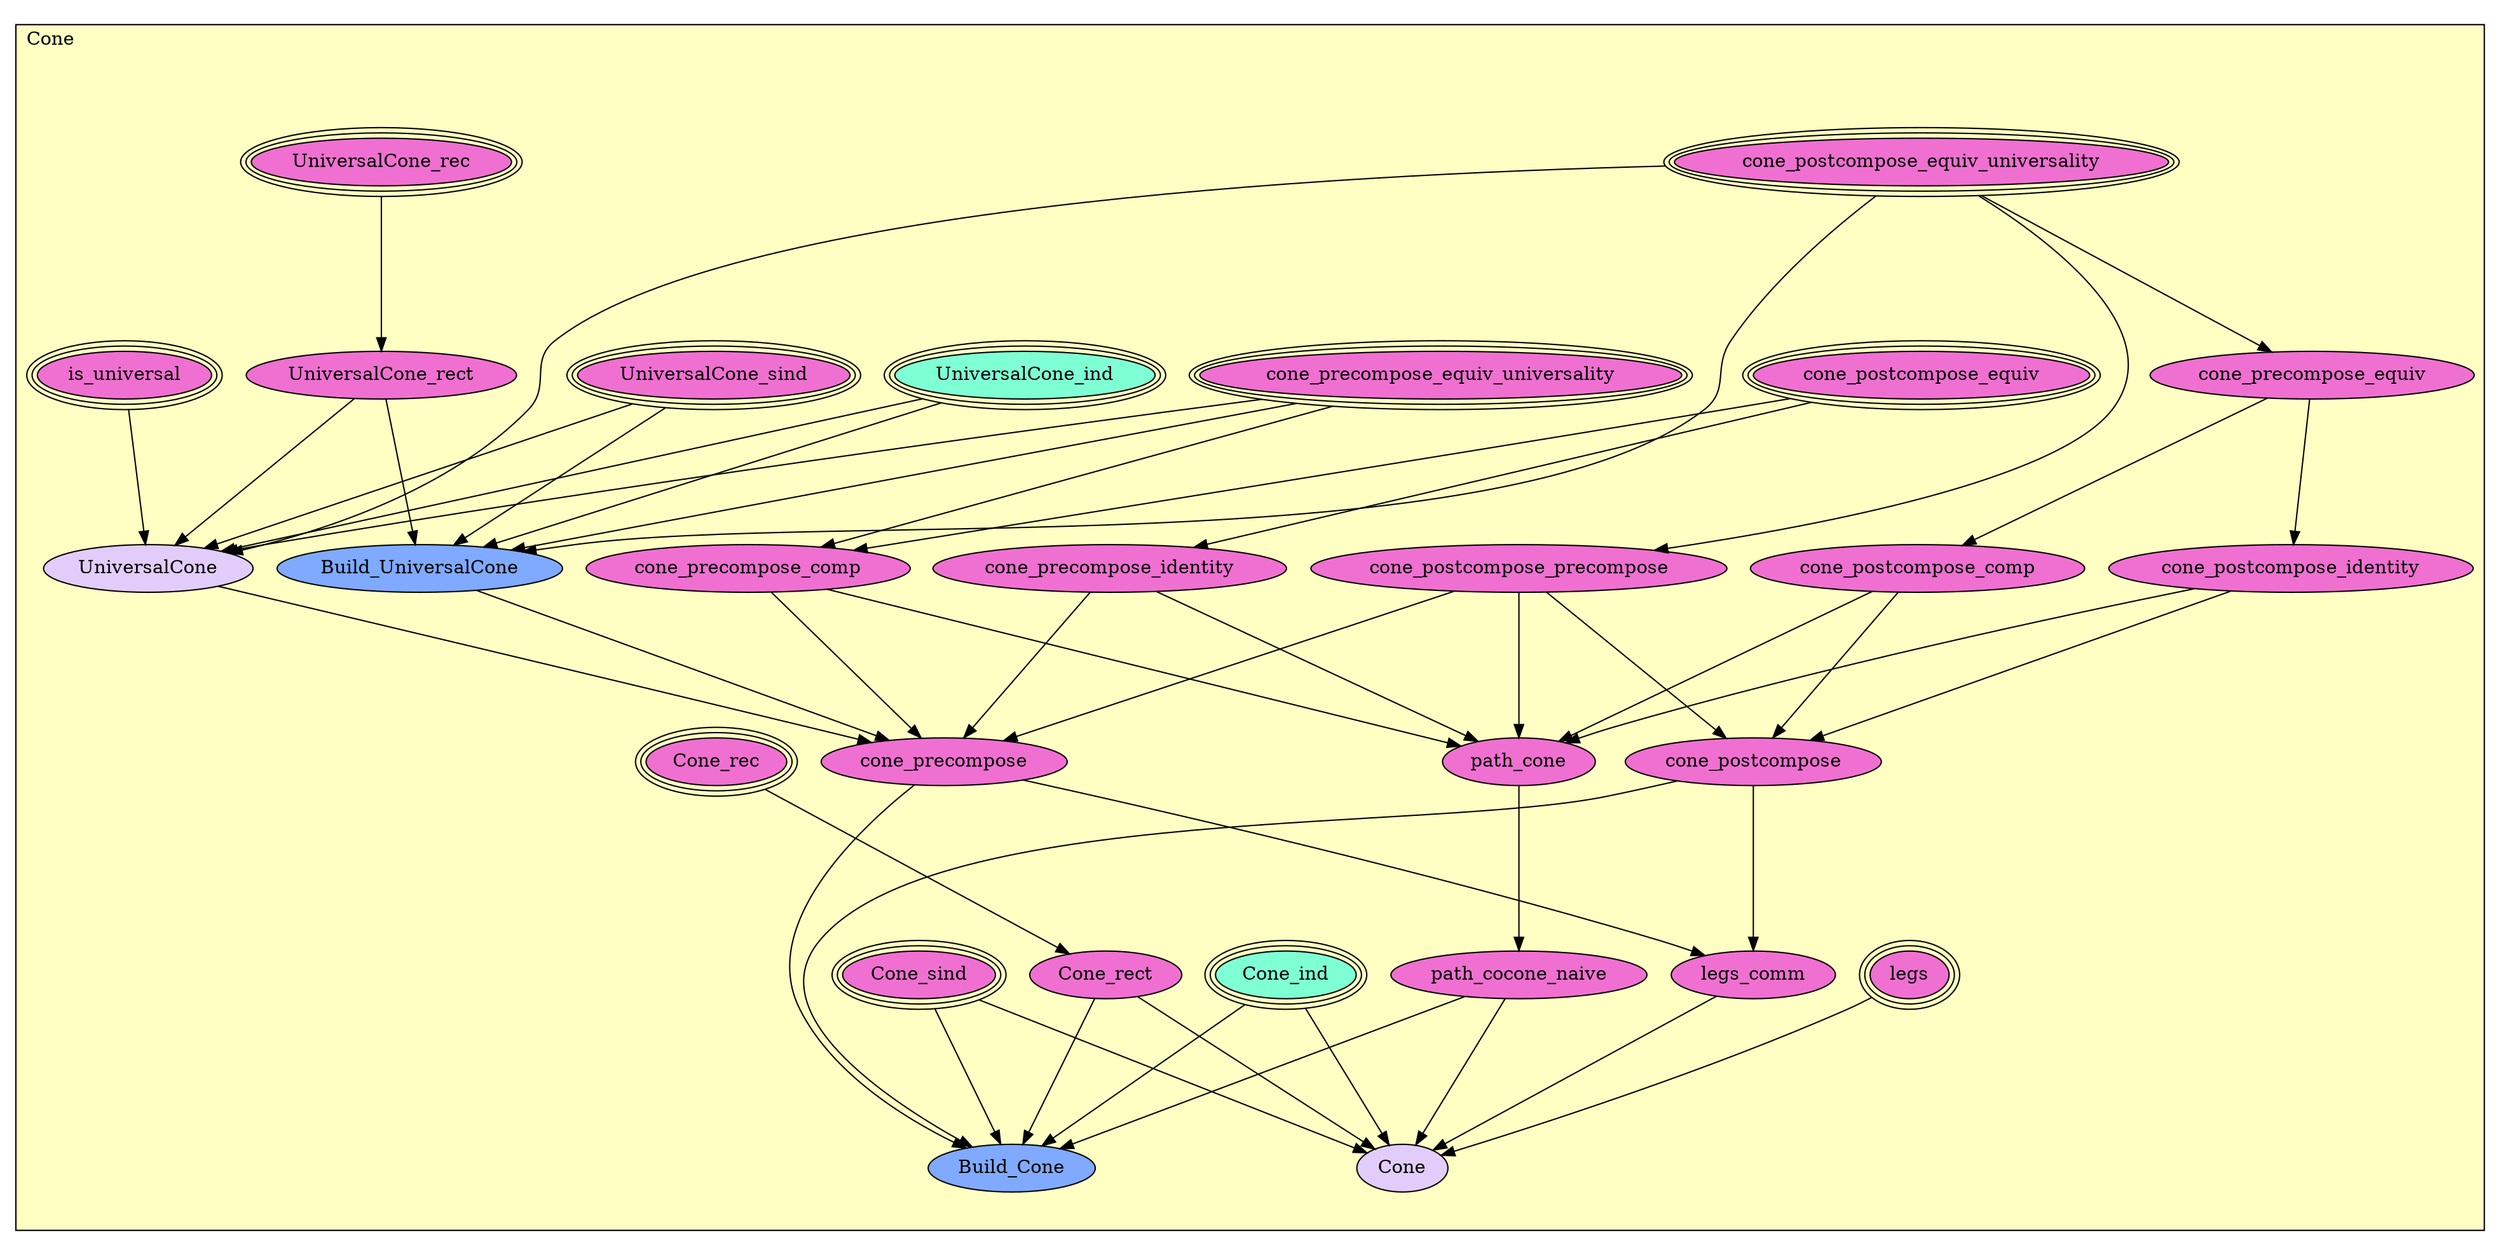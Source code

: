 digraph HoTT_Diagrams_Cone {
  graph [ratio=0.5]
  node [style=filled]
Cone_cone_precompose_equiv_universality [label="cone_precompose_equiv_universality", URL=<Cone.html#cone_precompose_equiv_universality>, peripheries=3, fillcolor="#F070D1"] ;
Cone_cone_postcompose_equiv_universality [label="cone_postcompose_equiv_universality", URL=<Cone.html#cone_postcompose_equiv_universality>, peripheries=3, fillcolor="#F070D1"] ;
Cone_cone_postcompose_equiv [label="cone_postcompose_equiv", URL=<Cone.html#cone_postcompose_equiv>, peripheries=3, fillcolor="#F070D1"] ;
Cone_cone_precompose_equiv [label="cone_precompose_equiv", URL=<Cone.html#cone_precompose_equiv>, fillcolor="#F070D1"] ;
Cone_cone_postcompose_precompose [label="cone_postcompose_precompose", URL=<Cone.html#cone_postcompose_precompose>, fillcolor="#F070D1"] ;
Cone_cone_postcompose_comp [label="cone_postcompose_comp", URL=<Cone.html#cone_postcompose_comp>, fillcolor="#F070D1"] ;
Cone_cone_postcompose_identity [label="cone_postcompose_identity", URL=<Cone.html#cone_postcompose_identity>, fillcolor="#F070D1"] ;
Cone_cone_postcompose [label="cone_postcompose", URL=<Cone.html#cone_postcompose>, fillcolor="#F070D1"] ;
Cone_cone_precompose_comp [label="cone_precompose_comp", URL=<Cone.html#cone_precompose_comp>, fillcolor="#F070D1"] ;
Cone_cone_precompose_identity [label="cone_precompose_identity", URL=<Cone.html#cone_precompose_identity>, fillcolor="#F070D1"] ;
Cone_is_universal [label="is_universal", URL=<Cone.html#is_universal>, peripheries=3, fillcolor="#F070D1"] ;
Cone_UniversalCone_sind [label="UniversalCone_sind", URL=<Cone.html#UniversalCone_sind>, peripheries=3, fillcolor="#F070D1"] ;
Cone_UniversalCone_rec [label="UniversalCone_rec", URL=<Cone.html#UniversalCone_rec>, peripheries=3, fillcolor="#F070D1"] ;
Cone_UniversalCone_ind [label="UniversalCone_ind", URL=<Cone.html#UniversalCone_ind>, peripheries=3, fillcolor="#7FFFD4"] ;
Cone_UniversalCone_rect [label="UniversalCone_rect", URL=<Cone.html#UniversalCone_rect>, fillcolor="#F070D1"] ;
Cone_Build_UniversalCone [label="Build_UniversalCone", URL=<Cone.html#Build_UniversalCone>, fillcolor="#7FAAFF"] ;
Cone_UniversalCone [label="UniversalCone", URL=<Cone.html#UniversalCone>, fillcolor="#E2CDFA"] ;
Cone_cone_precompose [label="cone_precompose", URL=<Cone.html#cone_precompose>, fillcolor="#F070D1"] ;
Cone_path_cone [label="path_cone", URL=<Cone.html#path_cone>, fillcolor="#F070D1"] ;
Cone_path_cocone_naive [label="path_cocone_naive", URL=<Cone.html#path_cocone_naive>, fillcolor="#F070D1"] ;
Cone_legs_comm [label="legs_comm", URL=<Cone.html#legs_comm>, fillcolor="#F070D1"] ;
Cone_legs [label="legs", URL=<Cone.html#legs>, peripheries=3, fillcolor="#F070D1"] ;
Cone_Cone_sind [label="Cone_sind", URL=<Cone.html#Cone_sind>, peripheries=3, fillcolor="#F070D1"] ;
Cone_Cone_rec [label="Cone_rec", URL=<Cone.html#Cone_rec>, peripheries=3, fillcolor="#F070D1"] ;
Cone_Cone_ind [label="Cone_ind", URL=<Cone.html#Cone_ind>, peripheries=3, fillcolor="#7FFFD4"] ;
Cone_Cone_rect [label="Cone_rect", URL=<Cone.html#Cone_rect>, fillcolor="#F070D1"] ;
Cone_Build_Cone [label="Build_Cone", URL=<Cone.html#Build_Cone>, fillcolor="#7FAAFF"] ;
Cone_Cone [label="Cone", URL=<Cone.html#Cone>, fillcolor="#E2CDFA"] ;
  Cone_cone_precompose_equiv_universality -> Cone_cone_precompose_comp [] ;
  Cone_cone_precompose_equiv_universality -> Cone_Build_UniversalCone [] ;
  Cone_cone_precompose_equiv_universality -> Cone_UniversalCone [] ;
  Cone_cone_postcompose_equiv_universality -> Cone_cone_precompose_equiv [] ;
  Cone_cone_postcompose_equiv_universality -> Cone_cone_postcompose_precompose [] ;
  Cone_cone_postcompose_equiv_universality -> Cone_Build_UniversalCone [] ;
  Cone_cone_postcompose_equiv_universality -> Cone_UniversalCone [] ;
  Cone_cone_postcompose_equiv -> Cone_cone_precompose_comp [] ;
  Cone_cone_postcompose_equiv -> Cone_cone_precompose_identity [] ;
  Cone_cone_precompose_equiv -> Cone_cone_postcompose_comp [] ;
  Cone_cone_precompose_equiv -> Cone_cone_postcompose_identity [] ;
  Cone_cone_postcompose_precompose -> Cone_cone_postcompose [] ;
  Cone_cone_postcompose_precompose -> Cone_cone_precompose [] ;
  Cone_cone_postcompose_precompose -> Cone_path_cone [] ;
  Cone_cone_postcompose_comp -> Cone_cone_postcompose [] ;
  Cone_cone_postcompose_comp -> Cone_path_cone [] ;
  Cone_cone_postcompose_identity -> Cone_cone_postcompose [] ;
  Cone_cone_postcompose_identity -> Cone_path_cone [] ;
  Cone_cone_postcompose -> Cone_legs_comm [] ;
  Cone_cone_postcompose -> Cone_Build_Cone [] ;
  Cone_cone_precompose_comp -> Cone_cone_precompose [] ;
  Cone_cone_precompose_comp -> Cone_path_cone [] ;
  Cone_cone_precompose_identity -> Cone_cone_precompose [] ;
  Cone_cone_precompose_identity -> Cone_path_cone [] ;
  Cone_is_universal -> Cone_UniversalCone [] ;
  Cone_UniversalCone_sind -> Cone_Build_UniversalCone [] ;
  Cone_UniversalCone_sind -> Cone_UniversalCone [] ;
  Cone_UniversalCone_rec -> Cone_UniversalCone_rect [] ;
  Cone_UniversalCone_ind -> Cone_Build_UniversalCone [] ;
  Cone_UniversalCone_ind -> Cone_UniversalCone [] ;
  Cone_UniversalCone_rect -> Cone_Build_UniversalCone [] ;
  Cone_UniversalCone_rect -> Cone_UniversalCone [] ;
  Cone_Build_UniversalCone -> Cone_cone_precompose [] ;
  Cone_UniversalCone -> Cone_cone_precompose [] ;
  Cone_cone_precompose -> Cone_legs_comm [] ;
  Cone_cone_precompose -> Cone_Build_Cone [] ;
  Cone_path_cone -> Cone_path_cocone_naive [] ;
  Cone_path_cocone_naive -> Cone_Build_Cone [] ;
  Cone_path_cocone_naive -> Cone_Cone [] ;
  Cone_legs_comm -> Cone_Cone [] ;
  Cone_legs -> Cone_Cone [] ;
  Cone_Cone_sind -> Cone_Build_Cone [] ;
  Cone_Cone_sind -> Cone_Cone [] ;
  Cone_Cone_rec -> Cone_Cone_rect [] ;
  Cone_Cone_ind -> Cone_Build_Cone [] ;
  Cone_Cone_ind -> Cone_Cone [] ;
  Cone_Cone_rect -> Cone_Build_Cone [] ;
  Cone_Cone_rect -> Cone_Cone [] ;
subgraph cluster_Cone { label="Cone"; fillcolor="#FFFFC3"; labeljust=l; style=filled 
Cone_Cone; Cone_Build_Cone; Cone_Cone_rect; Cone_Cone_ind; Cone_Cone_rec; Cone_Cone_sind; Cone_legs; Cone_legs_comm; Cone_path_cocone_naive; Cone_path_cone; Cone_cone_precompose; Cone_UniversalCone; Cone_Build_UniversalCone; Cone_UniversalCone_rect; Cone_UniversalCone_ind; Cone_UniversalCone_rec; Cone_UniversalCone_sind; Cone_is_universal; Cone_cone_precompose_identity; Cone_cone_precompose_comp; Cone_cone_postcompose; Cone_cone_postcompose_identity; Cone_cone_postcompose_comp; Cone_cone_postcompose_precompose; Cone_cone_precompose_equiv; Cone_cone_postcompose_equiv; Cone_cone_postcompose_equiv_universality; Cone_cone_precompose_equiv_universality; };
} /* END */
